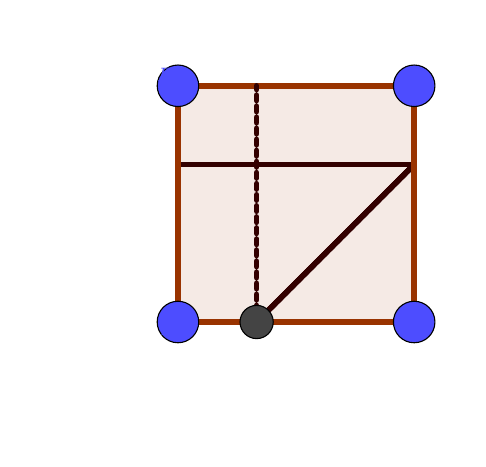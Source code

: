 \definecolor{uuuuuu}{rgb}{0.267,0.267,0.267}
\definecolor{zzttqq}{rgb}{0.6,0.2,0}
\definecolor{ttqqqq}{rgb}{0.2,0,0}
\definecolor{ududff}{rgb}{0.302,0.302,1}
\begin{tikzpicture}[scale=3, line cap=round,line join=round,>=triangle 45,x=1cm,y=1cm]
\clip(-0.48,-0.493) rectangle (1.185,1.246);
\fill[line width=2pt,color=zzttqq,fill=zzttqq,fill opacity=0.1] (0,0) -- (0,1) -- (1,1) -- (1,0) -- cycle;
\draw[line width=2pt,color=ttqqqq] (0.333,0) -- (0.333,0);
\draw[line width=2pt,color=ttqqqq] (0.333,0) -- (0.335,0.002);
\draw[line width=2pt,color=ttqqqq] (0.335,0.002) -- (0.337,0.003);
\draw[line width=2pt,color=ttqqqq] (0.337,0.003) -- (0.338,0.005);
\draw[line width=2pt,color=ttqqqq] (0.338,0.005) -- (0.34,0.007);
\draw[line width=2pt,color=ttqqqq] (0.34,0.007) -- (0.342,0.008);
\draw[line width=2pt,color=ttqqqq] (0.342,0.008) -- (0.343,0.01);
\draw[line width=2pt,color=ttqqqq] (0.343,0.01) -- (0.345,0.012);
\draw[line width=2pt,color=ttqqqq] (0.345,0.012) -- (0.347,0.013);
\draw[line width=2pt,color=ttqqqq] (0.347,0.013) -- (0.348,0.015);
\draw[line width=2pt,color=ttqqqq] (0.348,0.015) -- (0.35,0.017);
\draw[line width=2pt,color=ttqqqq] (0.35,0.017) -- (0.352,0.018);
\draw[line width=2pt,color=ttqqqq] (0.352,0.018) -- (0.353,0.02);
\draw[line width=2pt,color=ttqqqq] (0.353,0.02) -- (0.355,0.022);
\draw[line width=2pt,color=ttqqqq] (0.355,0.022) -- (0.357,0.023);
\draw[line width=2pt,color=ttqqqq] (0.357,0.023) -- (0.358,0.025);
\draw[line width=2pt,color=ttqqqq] (0.358,0.025) -- (0.36,0.027);
\draw[line width=2pt,color=ttqqqq] (0.36,0.027) -- (0.362,0.028);
\draw[line width=2pt,color=ttqqqq] (0.362,0.028) -- (0.363,0.03);
\draw[line width=2pt,color=ttqqqq] (0.363,0.03) -- (0.365,0.032);
\draw[line width=2pt,color=ttqqqq] (0.365,0.032) -- (0.367,0.033);
\draw[line width=2pt,color=ttqqqq] (0.367,0.033) -- (0.368,0.035);
\draw[line width=2pt,color=ttqqqq] (0.368,0.035) -- (0.37,0.037);
\draw[line width=2pt,color=ttqqqq] (0.37,0.037) -- (0.372,0.038);
\draw[line width=2pt,color=ttqqqq] (0.372,0.038) -- (0.373,0.04);
\draw[line width=2pt,color=ttqqqq] (0.373,0.04) -- (0.375,0.042);
\draw[line width=2pt,color=ttqqqq] (0.375,0.042) -- (0.377,0.043);
\draw[line width=2pt,color=ttqqqq] (0.377,0.043) -- (0.378,0.045);
\draw[line width=2pt,color=ttqqqq] (0.378,0.045) -- (0.38,0.047);
\draw[line width=2pt,color=ttqqqq] (0.38,0.047) -- (0.382,0.048);
\draw[line width=2pt,color=ttqqqq] (0.382,0.048) -- (0.383,0.05);
\draw[line width=2pt,color=ttqqqq] (0.383,0.05) -- (0.385,0.052);
\draw[line width=2pt,color=ttqqqq] (0.385,0.052) -- (0.387,0.053);
\draw[line width=2pt,color=ttqqqq] (0.387,0.053) -- (0.388,0.055);
\draw[line width=2pt,color=ttqqqq] (0.388,0.055) -- (0.39,0.057);
\draw[line width=2pt,color=ttqqqq] (0.39,0.057) -- (0.392,0.058);
\draw[line width=2pt,color=ttqqqq] (0.392,0.058) -- (0.393,0.06);
\draw[line width=2pt,color=ttqqqq] (0.393,0.06) -- (0.395,0.062);
\draw[line width=2pt,color=ttqqqq] (0.395,0.062) -- (0.397,0.063);
\draw[line width=2pt,color=ttqqqq] (0.397,0.063) -- (0.398,0.065);
\draw[line width=2pt,color=ttqqqq] (0.398,0.065) -- (0.4,0.067);
\draw[line width=2pt,color=ttqqqq] (0.4,0.067) -- (0.402,0.068);
\draw[line width=2pt,color=ttqqqq] (0.402,0.068) -- (0.403,0.07);
\draw[line width=2pt,color=ttqqqq] (0.403,0.07) -- (0.405,0.072);
\draw[line width=2pt,color=ttqqqq] (0.405,0.072) -- (0.407,0.073);
\draw[line width=2pt,color=ttqqqq] (0.407,0.073) -- (0.408,0.075);
\draw[line width=2pt,color=ttqqqq] (0.408,0.075) -- (0.41,0.077);
\draw[line width=2pt,color=ttqqqq] (0.41,0.077) -- (0.412,0.078);
\draw[line width=2pt,color=ttqqqq] (0.412,0.078) -- (0.413,0.08);
\draw[line width=2pt,color=ttqqqq] (0.413,0.08) -- (0.415,0.082);
\draw[line width=2pt,color=ttqqqq] (0.415,0.082) -- (0.417,0.083);
\draw[line width=2pt,color=ttqqqq] (0.417,0.083) -- (0.418,0.085);
\draw[line width=2pt,color=ttqqqq] (0.418,0.085) -- (0.42,0.087);
\draw[line width=2pt,color=ttqqqq] (0.42,0.087) -- (0.422,0.088);
\draw[line width=2pt,color=ttqqqq] (0.422,0.088) -- (0.423,0.09);
\draw[line width=2pt,color=ttqqqq] (0.423,0.09) -- (0.425,0.092);
\draw[line width=2pt,color=ttqqqq] (0.425,0.092) -- (0.427,0.093);
\draw[line width=2pt,color=ttqqqq] (0.427,0.093) -- (0.428,0.095);
\draw[line width=2pt,color=ttqqqq] (0.428,0.095) -- (0.43,0.097);
\draw[line width=2pt,color=ttqqqq] (0.43,0.097) -- (0.432,0.098);
\draw[line width=2pt,color=ttqqqq] (0.432,0.098) -- (0.433,0.1);
\draw[line width=2pt,color=ttqqqq] (0.433,0.1) -- (0.435,0.102);
\draw[line width=2pt,color=ttqqqq] (0.435,0.102) -- (0.437,0.103);
\draw[line width=2pt,color=ttqqqq] (0.437,0.103) -- (0.438,0.105);
\draw[line width=2pt,color=ttqqqq] (0.438,0.105) -- (0.44,0.107);
\draw[line width=2pt,color=ttqqqq] (0.44,0.107) -- (0.442,0.108);
\draw[line width=2pt,color=ttqqqq] (0.442,0.108) -- (0.443,0.11);
\draw[line width=2pt,color=ttqqqq] (0.443,0.11) -- (0.445,0.112);
\draw[line width=2pt,color=ttqqqq] (0.445,0.112) -- (0.447,0.113);
\draw[line width=2pt,color=ttqqqq] (0.447,0.113) -- (0.448,0.115);
\draw[line width=2pt,color=ttqqqq] (0.448,0.115) -- (0.45,0.117);
\draw[line width=2pt,color=ttqqqq] (0.45,0.117) -- (0.452,0.118);
\draw[line width=2pt,color=ttqqqq] (0.452,0.118) -- (0.453,0.12);
\draw[line width=2pt,color=ttqqqq] (0.453,0.12) -- (0.455,0.122);
\draw[line width=2pt,color=ttqqqq] (0.455,0.122) -- (0.457,0.123);
\draw[line width=2pt,color=ttqqqq] (0.457,0.123) -- (0.458,0.125);
\draw[line width=2pt,color=ttqqqq] (0.458,0.125) -- (0.46,0.127);
\draw[line width=2pt,color=ttqqqq] (0.46,0.127) -- (0.462,0.128);
\draw[line width=2pt,color=ttqqqq] (0.462,0.128) -- (0.463,0.13);
\draw[line width=2pt,color=ttqqqq] (0.463,0.13) -- (0.465,0.132);
\draw[line width=2pt,color=ttqqqq] (0.465,0.132) -- (0.467,0.133);
\draw[line width=2pt,color=ttqqqq] (0.467,0.133) -- (0.468,0.135);
\draw[line width=2pt,color=ttqqqq] (0.468,0.135) -- (0.47,0.137);
\draw[line width=2pt,color=ttqqqq] (0.47,0.137) -- (0.472,0.138);
\draw[line width=2pt,color=ttqqqq] (0.472,0.138) -- (0.473,0.14);
\draw[line width=2pt,color=ttqqqq] (0.473,0.14) -- (0.475,0.142);
\draw[line width=2pt,color=ttqqqq] (0.475,0.142) -- (0.477,0.143);
\draw[line width=2pt,color=ttqqqq] (0.477,0.143) -- (0.478,0.145);
\draw[line width=2pt,color=ttqqqq] (0.478,0.145) -- (0.48,0.147);
\draw[line width=2pt,color=ttqqqq] (0.48,0.147) -- (0.482,0.148);
\draw[line width=2pt,color=ttqqqq] (0.482,0.148) -- (0.483,0.15);
\draw[line width=2pt,color=ttqqqq] (0.483,0.15) -- (0.485,0.152);
\draw[line width=2pt,color=ttqqqq] (0.485,0.152) -- (0.487,0.153);
\draw[line width=2pt,color=ttqqqq] (0.487,0.153) -- (0.488,0.155);
\draw[line width=2pt,color=ttqqqq] (0.488,0.155) -- (0.49,0.157);
\draw[line width=2pt,color=ttqqqq] (0.49,0.157) -- (0.492,0.158);
\draw[line width=2pt,color=ttqqqq] (0.492,0.158) -- (0.493,0.16);
\draw[line width=2pt,color=ttqqqq] (0.493,0.16) -- (0.495,0.162);
\draw[line width=2pt,color=ttqqqq] (0.495,0.162) -- (0.497,0.163);
\draw[line width=2pt,color=ttqqqq] (0.497,0.163) -- (0.498,0.165);
\draw[line width=2pt,color=ttqqqq] (0.498,0.165) -- (0.5,0.167);
\draw[line width=2pt,color=ttqqqq] (0.5,0.167) -- (0.502,0.168);
\draw[line width=2pt,color=ttqqqq] (0.502,0.168) -- (0.503,0.17);
\draw[line width=2pt,color=ttqqqq] (0.503,0.17) -- (0.505,0.172);
\draw[line width=2pt,color=ttqqqq] (0.505,0.172) -- (0.507,0.173);
\draw[line width=2pt,color=ttqqqq] (0.507,0.173) -- (0.508,0.175);
\draw[line width=2pt,color=ttqqqq] (0.508,0.175) -- (0.51,0.177);
\draw[line width=2pt,color=ttqqqq] (0.51,0.177) -- (0.512,0.178);
\draw[line width=2pt,color=ttqqqq] (0.512,0.178) -- (0.513,0.18);
\draw[line width=2pt,color=ttqqqq] (0.513,0.18) -- (0.515,0.182);
\draw[line width=2pt,color=ttqqqq] (0.515,0.182) -- (0.517,0.183);
\draw[line width=2pt,color=ttqqqq] (0.517,0.183) -- (0.518,0.185);
\draw[line width=2pt,color=ttqqqq] (0.518,0.185) -- (0.52,0.187);
\draw[line width=2pt,color=ttqqqq] (0.52,0.187) -- (0.522,0.188);
\draw[line width=2pt,color=ttqqqq] (0.522,0.188) -- (0.523,0.19);
\draw[line width=2pt,color=ttqqqq] (0.523,0.19) -- (0.525,0.192);
\draw[line width=2pt,color=ttqqqq] (0.525,0.192) -- (0.527,0.193);
\draw[line width=2pt,color=ttqqqq] (0.527,0.193) -- (0.528,0.195);
\draw[line width=2pt,color=ttqqqq] (0.528,0.195) -- (0.53,0.197);
\draw[line width=2pt,color=ttqqqq] (0.53,0.197) -- (0.532,0.198);
\draw[line width=2pt,color=ttqqqq] (0.532,0.198) -- (0.533,0.2);
\draw[line width=2pt,color=ttqqqq] (0.533,0.2) -- (0.535,0.202);
\draw[line width=2pt,color=ttqqqq] (0.535,0.202) -- (0.537,0.203);
\draw[line width=2pt,color=ttqqqq] (0.537,0.203) -- (0.538,0.205);
\draw[line width=2pt,color=ttqqqq] (0.538,0.205) -- (0.54,0.207);
\draw[line width=2pt,color=ttqqqq] (0.54,0.207) -- (0.542,0.208);
\draw[line width=2pt,color=ttqqqq] (0.542,0.208) -- (0.543,0.21);
\draw[line width=2pt,color=ttqqqq] (0.543,0.21) -- (0.545,0.212);
\draw[line width=2pt,color=ttqqqq] (0.545,0.212) -- (0.547,0.213);
\draw[line width=2pt,color=ttqqqq] (0.547,0.213) -- (0.548,0.215);
\draw[line width=2pt,color=ttqqqq] (0.548,0.215) -- (0.55,0.217);
\draw[line width=2pt,color=ttqqqq] (0.55,0.217) -- (0.552,0.218);
\draw[line width=2pt,color=ttqqqq] (0.552,0.218) -- (0.553,0.22);
\draw[line width=2pt,color=ttqqqq] (0.553,0.22) -- (0.555,0.222);
\draw[line width=2pt,color=ttqqqq] (0.555,0.222) -- (0.557,0.223);
\draw[line width=2pt,color=ttqqqq] (0.557,0.223) -- (0.558,0.225);
\draw[line width=2pt,color=ttqqqq] (0.558,0.225) -- (0.56,0.227);
\draw[line width=2pt,color=ttqqqq] (0.56,0.227) -- (0.562,0.228);
\draw[line width=2pt,color=ttqqqq] (0.562,0.228) -- (0.563,0.23);
\draw[line width=2pt,color=ttqqqq] (0.563,0.23) -- (0.565,0.232);
\draw[line width=2pt,color=ttqqqq] (0.565,0.232) -- (0.567,0.233);
\draw[line width=2pt,color=ttqqqq] (0.567,0.233) -- (0.568,0.235);
\draw[line width=2pt,color=ttqqqq] (0.568,0.235) -- (0.57,0.237);
\draw[line width=2pt,color=ttqqqq] (0.57,0.237) -- (0.572,0.238);
\draw[line width=2pt,color=ttqqqq] (0.572,0.238) -- (0.573,0.24);
\draw[line width=2pt,color=ttqqqq] (0.573,0.24) -- (0.575,0.242);
\draw[line width=2pt,color=ttqqqq] (0.575,0.242) -- (0.577,0.243);
\draw[line width=2pt,color=ttqqqq] (0.577,0.243) -- (0.578,0.245);
\draw[line width=2pt,color=ttqqqq] (0.578,0.245) -- (0.58,0.247);
\draw[line width=2pt,color=ttqqqq] (0.58,0.247) -- (0.582,0.248);
\draw[line width=2pt,color=ttqqqq] (0.582,0.248) -- (0.583,0.25);
\draw[line width=2pt,color=ttqqqq] (0.583,0.25) -- (0.585,0.252);
\draw[line width=2pt,color=ttqqqq] (0.585,0.252) -- (0.587,0.253);
\draw[line width=2pt,color=ttqqqq] (0.587,0.253) -- (0.588,0.255);
\draw[line width=2pt,color=ttqqqq] (0.588,0.255) -- (0.59,0.257);
\draw[line width=2pt,color=ttqqqq] (0.59,0.257) -- (0.592,0.258);
\draw[line width=2pt,color=ttqqqq] (0.592,0.258) -- (0.593,0.26);
\draw[line width=2pt,color=ttqqqq] (0.593,0.26) -- (0.595,0.262);
\draw[line width=2pt,color=ttqqqq] (0.595,0.262) -- (0.597,0.263);
\draw[line width=2pt,color=ttqqqq] (0.597,0.263) -- (0.598,0.265);
\draw[line width=2pt,color=ttqqqq] (0.598,0.265) -- (0.6,0.267);
\draw[line width=2pt,color=ttqqqq] (0.6,0.267) -- (0.602,0.268);
\draw[line width=2pt,color=ttqqqq] (0.602,0.268) -- (0.603,0.27);
\draw[line width=2pt,color=ttqqqq] (0.603,0.27) -- (0.605,0.272);
\draw[line width=2pt,color=ttqqqq] (0.605,0.272) -- (0.607,0.273);
\draw[line width=2pt,color=ttqqqq] (0.607,0.273) -- (0.608,0.275);
\draw[line width=2pt,color=ttqqqq] (0.608,0.275) -- (0.61,0.277);
\draw[line width=2pt,color=ttqqqq] (0.61,0.277) -- (0.612,0.278);
\draw[line width=2pt,color=ttqqqq] (0.612,0.278) -- (0.613,0.28);
\draw[line width=2pt,color=ttqqqq] (0.613,0.28) -- (0.615,0.282);
\draw[line width=2pt,color=ttqqqq] (0.615,0.282) -- (0.617,0.283);
\draw[line width=2pt,color=ttqqqq] (0.617,0.283) -- (0.618,0.285);
\draw[line width=2pt,color=ttqqqq] (0.618,0.285) -- (0.62,0.287);
\draw[line width=2pt,color=ttqqqq] (0.62,0.287) -- (0.622,0.288);
\draw[line width=2pt,color=ttqqqq] (0.622,0.288) -- (0.623,0.29);
\draw[line width=2pt,color=ttqqqq] (0.623,0.29) -- (0.625,0.292);
\draw[line width=2pt,color=ttqqqq] (0.625,0.292) -- (0.627,0.293);
\draw[line width=2pt,color=ttqqqq] (0.627,0.293) -- (0.628,0.295);
\draw[line width=2pt,color=ttqqqq] (0.628,0.295) -- (0.63,0.297);
\draw[line width=2pt,color=ttqqqq] (0.63,0.297) -- (0.632,0.298);
\draw[line width=2pt,color=ttqqqq] (0.632,0.298) -- (0.633,0.3);
\draw[line width=2pt,color=ttqqqq] (0.633,0.3) -- (0.635,0.302);
\draw[line width=2pt,color=ttqqqq] (0.635,0.302) -- (0.637,0.303);
\draw[line width=2pt,color=ttqqqq] (0.637,0.303) -- (0.638,0.305);
\draw[line width=2pt,color=ttqqqq] (0.638,0.305) -- (0.64,0.307);
\draw[line width=2pt,color=ttqqqq] (0.64,0.307) -- (0.642,0.308);
\draw[line width=2pt,color=ttqqqq] (0.642,0.308) -- (0.643,0.31);
\draw[line width=2pt,color=ttqqqq] (0.643,0.31) -- (0.645,0.312);
\draw[line width=2pt,color=ttqqqq] (0.645,0.312) -- (0.647,0.313);
\draw[line width=2pt,color=ttqqqq] (0.647,0.313) -- (0.648,0.315);
\draw[line width=2pt,color=ttqqqq] (0.648,0.315) -- (0.65,0.317);
\draw[line width=2pt,color=ttqqqq] (0.65,0.317) -- (0.652,0.318);
\draw[line width=2pt,color=ttqqqq] (0.652,0.318) -- (0.653,0.32);
\draw[line width=2pt,color=ttqqqq] (0.653,0.32) -- (0.655,0.322);
\draw[line width=2pt,color=ttqqqq] (0.655,0.322) -- (0.657,0.323);
\draw[line width=2pt,color=ttqqqq] (0.657,0.323) -- (0.658,0.325);
\draw[line width=2pt,color=ttqqqq] (0.658,0.325) -- (0.66,0.327);
\draw[line width=2pt,color=ttqqqq] (0.66,0.327) -- (0.662,0.328);
\draw[line width=2pt,color=ttqqqq] (0.662,0.328) -- (0.663,0.33);
\draw[line width=2pt,color=ttqqqq] (0.663,0.33) -- (0.665,0.332);
\draw[line width=2pt,color=ttqqqq] (0.665,0.332) -- (0.667,0.333);
\draw[line width=2pt,color=ttqqqq] (0.667,0.333) -- (0.668,0.335);
\draw[line width=2pt,color=ttqqqq] (0.668,0.335) -- (0.67,0.337);
\draw[line width=2pt,color=ttqqqq] (0.67,0.337) -- (0.672,0.338);
\draw[line width=2pt,color=ttqqqq] (0.672,0.338) -- (0.673,0.34);
\draw[line width=2pt,color=ttqqqq] (0.673,0.34) -- (0.675,0.342);
\draw[line width=2pt,color=ttqqqq] (0.675,0.342) -- (0.677,0.343);
\draw[line width=2pt,color=ttqqqq] (0.677,0.343) -- (0.678,0.345);
\draw[line width=2pt,color=ttqqqq] (0.678,0.345) -- (0.68,0.347);
\draw[line width=2pt,color=ttqqqq] (0.68,0.347) -- (0.682,0.348);
\draw[line width=2pt,color=ttqqqq] (0.682,0.348) -- (0.683,0.35);
\draw[line width=2pt,color=ttqqqq] (0.683,0.35) -- (0.685,0.352);
\draw[line width=2pt,color=ttqqqq] (0.685,0.352) -- (0.687,0.353);
\draw[line width=2pt,color=ttqqqq] (0.687,0.353) -- (0.688,0.355);
\draw[line width=2pt,color=ttqqqq] (0.688,0.355) -- (0.69,0.357);
\draw[line width=2pt,color=ttqqqq] (0.69,0.357) -- (0.692,0.358);
\draw[line width=2pt,color=ttqqqq] (0.692,0.358) -- (0.693,0.36);
\draw[line width=2pt,color=ttqqqq] (0.693,0.36) -- (0.695,0.362);
\draw[line width=2pt,color=ttqqqq] (0.695,0.362) -- (0.697,0.363);
\draw[line width=2pt,color=ttqqqq] (0.697,0.363) -- (0.698,0.365);
\draw[line width=2pt,color=ttqqqq] (0.698,0.365) -- (0.7,0.367);
\draw[line width=2pt,color=ttqqqq] (0.7,0.367) -- (0.702,0.368);
\draw[line width=2pt,color=ttqqqq] (0.702,0.368) -- (0.703,0.37);
\draw[line width=2pt,color=ttqqqq] (0.703,0.37) -- (0.705,0.372);
\draw[line width=2pt,color=ttqqqq] (0.705,0.372) -- (0.707,0.373);
\draw[line width=2pt,color=ttqqqq] (0.707,0.373) -- (0.708,0.375);
\draw[line width=2pt,color=ttqqqq] (0.708,0.375) -- (0.71,0.377);
\draw[line width=2pt,color=ttqqqq] (0.71,0.377) -- (0.712,0.378);
\draw[line width=2pt,color=ttqqqq] (0.712,0.378) -- (0.713,0.38);
\draw[line width=2pt,color=ttqqqq] (0.713,0.38) -- (0.715,0.382);
\draw[line width=2pt,color=ttqqqq] (0.715,0.382) -- (0.717,0.383);
\draw[line width=2pt,color=ttqqqq] (0.717,0.383) -- (0.718,0.385);
\draw[line width=2pt,color=ttqqqq] (0.718,0.385) -- (0.72,0.387);
\draw[line width=2pt,color=ttqqqq] (0.72,0.387) -- (0.722,0.388);
\draw[line width=2pt,color=ttqqqq] (0.722,0.388) -- (0.723,0.39);
\draw[line width=2pt,color=ttqqqq] (0.723,0.39) -- (0.725,0.392);
\draw[line width=2pt,color=ttqqqq] (0.725,0.392) -- (0.727,0.393);
\draw[line width=2pt,color=ttqqqq] (0.727,0.393) -- (0.728,0.395);
\draw[line width=2pt,color=ttqqqq] (0.728,0.395) -- (0.73,0.397);
\draw[line width=2pt,color=ttqqqq] (0.73,0.397) -- (0.732,0.398);
\draw[line width=2pt,color=ttqqqq] (0.732,0.398) -- (0.733,0.4);
\draw[line width=2pt,color=ttqqqq] (0.733,0.4) -- (0.735,0.402);
\draw[line width=2pt,color=ttqqqq] (0.735,0.402) -- (0.737,0.403);
\draw[line width=2pt,color=ttqqqq] (0.737,0.403) -- (0.738,0.405);
\draw[line width=2pt,color=ttqqqq] (0.738,0.405) -- (0.74,0.407);
\draw[line width=2pt,color=ttqqqq] (0.74,0.407) -- (0.742,0.408);
\draw[line width=2pt,color=ttqqqq] (0.742,0.408) -- (0.743,0.41);
\draw[line width=2pt,color=ttqqqq] (0.743,0.41) -- (0.745,0.412);
\draw[line width=2pt,color=ttqqqq] (0.745,0.412) -- (0.747,0.413);
\draw[line width=2pt,color=ttqqqq] (0.747,0.413) -- (0.748,0.415);
\draw[line width=2pt,color=ttqqqq] (0.748,0.415) -- (0.75,0.417);
\draw[line width=2pt,color=ttqqqq] (0.75,0.417) -- (0.752,0.418);
\draw[line width=2pt,color=ttqqqq] (0.752,0.418) -- (0.753,0.42);
\draw[line width=2pt,color=ttqqqq] (0.753,0.42) -- (0.755,0.422);
\draw[line width=2pt,color=ttqqqq] (0.755,0.422) -- (0.757,0.423);
\draw[line width=2pt,color=ttqqqq] (0.757,0.423) -- (0.758,0.425);
\draw[line width=2pt,color=ttqqqq] (0.758,0.425) -- (0.76,0.427);
\draw[line width=2pt,color=ttqqqq] (0.76,0.427) -- (0.762,0.428);
\draw[line width=2pt,color=ttqqqq] (0.762,0.428) -- (0.763,0.43);
\draw[line width=2pt,color=ttqqqq] (0.763,0.43) -- (0.765,0.432);
\draw[line width=2pt,color=ttqqqq] (0.765,0.432) -- (0.767,0.433);
\draw[line width=2pt,color=ttqqqq] (0.767,0.433) -- (0.768,0.435);
\draw[line width=2pt,color=ttqqqq] (0.768,0.435) -- (0.77,0.437);
\draw[line width=2pt,color=ttqqqq] (0.77,0.437) -- (0.772,0.438);
\draw[line width=2pt,color=ttqqqq] (0.772,0.438) -- (0.773,0.44);
\draw[line width=2pt,color=ttqqqq] (0.773,0.44) -- (0.775,0.442);
\draw[line width=2pt,color=ttqqqq] (0.775,0.442) -- (0.777,0.443);
\draw[line width=2pt,color=ttqqqq] (0.777,0.443) -- (0.778,0.445);
\draw[line width=2pt,color=ttqqqq] (0.778,0.445) -- (0.78,0.447);
\draw[line width=2pt,color=ttqqqq] (0.78,0.447) -- (0.782,0.448);
\draw[line width=2pt,color=ttqqqq] (0.782,0.448) -- (0.783,0.45);
\draw[line width=2pt,color=ttqqqq] (0.783,0.45) -- (0.785,0.452);
\draw[line width=2pt,color=ttqqqq] (0.785,0.452) -- (0.787,0.453);
\draw[line width=2pt,color=ttqqqq] (0.787,0.453) -- (0.788,0.455);
\draw[line width=2pt,color=ttqqqq] (0.788,0.455) -- (0.79,0.457);
\draw[line width=2pt,color=ttqqqq] (0.79,0.457) -- (0.792,0.458);
\draw[line width=2pt,color=ttqqqq] (0.792,0.458) -- (0.793,0.46);
\draw[line width=2pt,color=ttqqqq] (0.793,0.46) -- (0.795,0.462);
\draw[line width=2pt,color=ttqqqq] (0.795,0.462) -- (0.797,0.463);
\draw[line width=2pt,color=ttqqqq] (0.797,0.463) -- (0.798,0.465);
\draw[line width=2pt,color=ttqqqq] (0.798,0.465) -- (0.8,0.467);
\draw[line width=2pt,color=ttqqqq] (0.8,0.467) -- (0.802,0.468);
\draw[line width=2pt,color=ttqqqq] (0.802,0.468) -- (0.803,0.47);
\draw[line width=2pt,color=ttqqqq] (0.803,0.47) -- (0.805,0.472);
\draw[line width=2pt,color=ttqqqq] (0.805,0.472) -- (0.807,0.473);
\draw[line width=2pt,color=ttqqqq] (0.807,0.473) -- (0.808,0.475);
\draw[line width=2pt,color=ttqqqq] (0.808,0.475) -- (0.81,0.477);
\draw[line width=2pt,color=ttqqqq] (0.81,0.477) -- (0.812,0.478);
\draw[line width=2pt,color=ttqqqq] (0.812,0.478) -- (0.813,0.48);
\draw[line width=2pt,color=ttqqqq] (0.813,0.48) -- (0.815,0.482);
\draw[line width=2pt,color=ttqqqq] (0.815,0.482) -- (0.817,0.483);
\draw[line width=2pt,color=ttqqqq] (0.817,0.483) -- (0.818,0.485);
\draw[line width=2pt,color=ttqqqq] (0.818,0.485) -- (0.82,0.487);
\draw[line width=2pt,color=ttqqqq] (0.82,0.487) -- (0.822,0.488);
\draw[line width=2pt,color=ttqqqq] (0.822,0.488) -- (0.823,0.49);
\draw[line width=2pt,color=ttqqqq] (0.823,0.49) -- (0.825,0.492);
\draw[line width=2pt,color=ttqqqq] (0.825,0.492) -- (0.827,0.493);
\draw[line width=2pt,color=ttqqqq] (0.827,0.493) -- (0.828,0.495);
\draw[line width=2pt,color=ttqqqq] (0.828,0.495) -- (0.83,0.497);
\draw[line width=2pt,color=ttqqqq] (0.83,0.497) -- (0.832,0.498);
\draw[line width=2pt,color=ttqqqq] (0.832,0.498) -- (0.833,0.5);
\draw[line width=2pt,color=ttqqqq] (0.833,0.5) -- (0.835,0.502);
\draw[line width=2pt,color=ttqqqq] (0.835,0.502) -- (0.837,0.503);
\draw[line width=2pt,color=ttqqqq] (0.837,0.503) -- (0.838,0.505);
\draw[line width=2pt,color=ttqqqq] (0.838,0.505) -- (0.84,0.507);
\draw[line width=2pt,color=ttqqqq] (0.84,0.507) -- (0.842,0.508);
\draw[line width=2pt,color=ttqqqq] (0.842,0.508) -- (0.843,0.51);
\draw[line width=2pt,color=ttqqqq] (0.843,0.51) -- (0.845,0.512);
\draw[line width=2pt,color=ttqqqq] (0.845,0.512) -- (0.847,0.513);
\draw[line width=2pt,color=ttqqqq] (0.847,0.513) -- (0.848,0.515);
\draw[line width=2pt,color=ttqqqq] (0.848,0.515) -- (0.85,0.517);
\draw[line width=2pt,color=ttqqqq] (0.85,0.517) -- (0.852,0.518);
\draw[line width=2pt,color=ttqqqq] (0.852,0.518) -- (0.853,0.52);
\draw[line width=2pt,color=ttqqqq] (0.853,0.52) -- (0.855,0.522);
\draw[line width=2pt,color=ttqqqq] (0.855,0.522) -- (0.857,0.523);
\draw[line width=2pt,color=ttqqqq] (0.857,0.523) -- (0.858,0.525);
\draw[line width=2pt,color=ttqqqq] (0.858,0.525) -- (0.86,0.527);
\draw[line width=2pt,color=ttqqqq] (0.86,0.527) -- (0.862,0.528);
\draw[line width=2pt,color=ttqqqq] (0.862,0.528) -- (0.863,0.53);
\draw[line width=2pt,color=ttqqqq] (0.863,0.53) -- (0.865,0.532);
\draw[line width=2pt,color=ttqqqq] (0.865,0.532) -- (0.867,0.533);
\draw[line width=2pt,color=ttqqqq] (0.867,0.533) -- (0.868,0.535);
\draw[line width=2pt,color=ttqqqq] (0.868,0.535) -- (0.87,0.537);
\draw[line width=2pt,color=ttqqqq] (0.87,0.537) -- (0.872,0.538);
\draw[line width=2pt,color=ttqqqq] (0.872,0.538) -- (0.873,0.54);
\draw[line width=2pt,color=ttqqqq] (0.873,0.54) -- (0.875,0.542);
\draw[line width=2pt,color=ttqqqq] (0.875,0.542) -- (0.877,0.543);
\draw[line width=2pt,color=ttqqqq] (0.877,0.543) -- (0.878,0.545);
\draw[line width=2pt,color=ttqqqq] (0.878,0.545) -- (0.88,0.547);
\draw[line width=2pt,color=ttqqqq] (0.88,0.547) -- (0.882,0.548);
\draw[line width=2pt,color=ttqqqq] (0.882,0.548) -- (0.883,0.55);
\draw[line width=2pt,color=ttqqqq] (0.883,0.55) -- (0.885,0.552);
\draw[line width=2pt,color=ttqqqq] (0.885,0.552) -- (0.887,0.553);
\draw[line width=2pt,color=ttqqqq] (0.887,0.553) -- (0.888,0.555);
\draw[line width=2pt,color=ttqqqq] (0.888,0.555) -- (0.89,0.557);
\draw[line width=2pt,color=ttqqqq] (0.89,0.557) -- (0.892,0.558);
\draw[line width=2pt,color=ttqqqq] (0.892,0.558) -- (0.893,0.56);
\draw[line width=2pt,color=ttqqqq] (0.893,0.56) -- (0.895,0.562);
\draw[line width=2pt,color=ttqqqq] (0.895,0.562) -- (0.897,0.563);
\draw[line width=2pt,color=ttqqqq] (0.897,0.563) -- (0.898,0.565);
\draw[line width=2pt,color=ttqqqq] (0.898,0.565) -- (0.9,0.567);
\draw[line width=2pt,color=ttqqqq] (0.9,0.567) -- (0.902,0.568);
\draw[line width=2pt,color=ttqqqq] (0.902,0.568) -- (0.903,0.57);
\draw[line width=2pt,color=ttqqqq] (0.903,0.57) -- (0.905,0.572);
\draw[line width=2pt,color=ttqqqq] (0.905,0.572) -- (0.907,0.573);
\draw[line width=2pt,color=ttqqqq] (0.907,0.573) -- (0.908,0.575);
\draw[line width=2pt,color=ttqqqq] (0.908,0.575) -- (0.91,0.577);
\draw[line width=2pt,color=ttqqqq] (0.91,0.577) -- (0.912,0.578);
\draw[line width=2pt,color=ttqqqq] (0.912,0.578) -- (0.913,0.58);
\draw[line width=2pt,color=ttqqqq] (0.913,0.58) -- (0.915,0.582);
\draw[line width=2pt,color=ttqqqq] (0.915,0.582) -- (0.917,0.583);
\draw[line width=2pt,color=ttqqqq] (0.917,0.583) -- (0.918,0.585);
\draw[line width=2pt,color=ttqqqq] (0.918,0.585) -- (0.92,0.587);
\draw[line width=2pt,color=ttqqqq] (0.92,0.587) -- (0.922,0.588);
\draw[line width=2pt,color=ttqqqq] (0.922,0.588) -- (0.923,0.59);
\draw[line width=2pt,color=ttqqqq] (0.923,0.59) -- (0.925,0.592);
\draw[line width=2pt,color=ttqqqq] (0.925,0.592) -- (0.927,0.593);
\draw[line width=2pt,color=ttqqqq] (0.927,0.593) -- (0.928,0.595);
\draw[line width=2pt,color=ttqqqq] (0.928,0.595) -- (0.93,0.597);
\draw[line width=2pt,color=ttqqqq] (0.93,0.597) -- (0.932,0.598);
\draw[line width=2pt,color=ttqqqq] (0.932,0.598) -- (0.933,0.6);
\draw[line width=2pt,color=ttqqqq] (0.933,0.6) -- (0.935,0.602);
\draw[line width=2pt,color=ttqqqq] (0.935,0.602) -- (0.937,0.603);
\draw[line width=2pt,color=ttqqqq] (0.937,0.603) -- (0.938,0.605);
\draw[line width=2pt,color=ttqqqq] (0.938,0.605) -- (0.94,0.607);
\draw[line width=2pt,color=ttqqqq] (0.94,0.607) -- (0.942,0.608);
\draw[line width=2pt,color=ttqqqq] (0.942,0.608) -- (0.943,0.61);
\draw[line width=2pt,color=ttqqqq] (0.943,0.61) -- (0.945,0.612);
\draw[line width=2pt,color=ttqqqq] (0.945,0.612) -- (0.947,0.613);
\draw[line width=2pt,color=ttqqqq] (0.947,0.613) -- (0.948,0.615);
\draw[line width=2pt,color=ttqqqq] (0.948,0.615) -- (0.95,0.617);
\draw[line width=2pt,color=ttqqqq] (0.95,0.617) -- (0.952,0.618);
\draw[line width=2pt,color=ttqqqq] (0.952,0.618) -- (0.953,0.62);
\draw[line width=2pt,color=ttqqqq] (0.953,0.62) -- (0.955,0.622);
\draw[line width=2pt,color=ttqqqq] (0.955,0.622) -- (0.957,0.623);
\draw[line width=2pt,color=ttqqqq] (0.957,0.623) -- (0.958,0.625);
\draw[line width=2pt,color=ttqqqq] (0.958,0.625) -- (0.96,0.627);
\draw[line width=2pt,color=ttqqqq] (0.96,0.627) -- (0.962,0.628);
\draw[line width=2pt,color=ttqqqq] (0.962,0.628) -- (0.963,0.63);
\draw[line width=2pt,color=ttqqqq] (0.963,0.63) -- (0.965,0.632);
\draw[line width=2pt,color=ttqqqq] (0.965,0.632) -- (0.967,0.633);
\draw[line width=2pt,color=ttqqqq] (0.967,0.633) -- (0.968,0.635);
\draw[line width=2pt,color=ttqqqq] (0.968,0.635) -- (0.97,0.637);
\draw[line width=2pt,color=ttqqqq] (0.97,0.637) -- (0.972,0.638);
\draw[line width=2pt,color=ttqqqq] (0.972,0.638) -- (0.973,0.64);
\draw[line width=2pt,color=ttqqqq] (0.973,0.64) -- (0.975,0.642);
\draw[line width=2pt,color=ttqqqq] (0.975,0.642) -- (0.977,0.643);
\draw[line width=2pt,color=ttqqqq] (0.977,0.643) -- (0.978,0.645);
\draw[line width=2pt,color=ttqqqq] (0.978,0.645) -- (0.98,0.647);
\draw[line width=2pt,color=ttqqqq] (0.98,0.647) -- (0.982,0.648);
\draw[line width=2pt,color=ttqqqq] (0.982,0.648) -- (0.983,0.65);
\draw[line width=2pt,color=ttqqqq] (0.983,0.65) -- (0.985,0.652);
\draw[line width=2pt,color=ttqqqq] (0.985,0.652) -- (0.987,0.653);
\draw[line width=2pt,color=ttqqqq] (0.987,0.653) -- (0.988,0.655);
\draw[line width=2pt,color=ttqqqq] (0.988,0.655) -- (0.99,0.657);
\draw[line width=2pt,color=ttqqqq] (0.99,0.657) -- (0.992,0.658);
\draw[line width=2pt,color=ttqqqq] (0.992,0.658) -- (0.993,0.66);
\draw[line width=2pt,color=ttqqqq] (0.993,0.66) -- (0.995,0.662);
\draw[line width=2pt,color=ttqqqq] (0.995,0.662) -- (0.997,0.663);
\draw[line width=2pt,color=ttqqqq] (0.997,0.663) -- (0.998,0.665);
\draw[line width=2pt,dotted,color=ttqqqq] (8.437e-7,0.667) -- (0,0.667);
\draw[line width=2pt,dotted,color=ttqqqq] (0,0.667) -- (0.002,0.667);
\draw[line width=2pt,dotted,color=ttqqqq] (0.002,0.667) -- (0.005,0.667);
\draw[line width=2pt,dotted,color=ttqqqq] (0.005,0.667) -- (0.007,0.667);
\draw[line width=2pt,dotted,color=ttqqqq] (0.007,0.667) -- (0.01,0.667);
\draw[line width=2pt,dotted,color=ttqqqq] (0.01,0.667) -- (0.012,0.667);
\draw[line width=2pt,dotted,color=ttqqqq] (0.012,0.667) -- (0.015,0.667);
\draw[line width=2pt,dotted,color=ttqqqq] (0.015,0.667) -- (0.017,0.667);
\draw[line width=2pt,dotted,color=ttqqqq] (0.017,0.667) -- (0.02,0.667);
\draw[line width=2pt,dotted,color=ttqqqq] (0.02,0.667) -- (0.022,0.667);
\draw[line width=2pt,dotted,color=ttqqqq] (0.022,0.667) -- (0.025,0.667);
\draw[line width=2pt,dotted,color=ttqqqq] (0.025,0.667) -- (0.027,0.667);
\draw[line width=2pt,dotted,color=ttqqqq] (0.027,0.667) -- (0.03,0.667);
\draw[line width=2pt,dotted,color=ttqqqq] (0.03,0.667) -- (0.032,0.667);
\draw[line width=2pt,dotted,color=ttqqqq] (0.032,0.667) -- (0.035,0.667);
\draw[line width=2pt,dotted,color=ttqqqq] (0.035,0.667) -- (0.037,0.667);
\draw[line width=2pt,dotted,color=ttqqqq] (0.037,0.667) -- (0.04,0.667);
\draw[line width=2pt,dotted,color=ttqqqq] (0.04,0.667) -- (0.042,0.667);
\draw[line width=2pt,dotted,color=ttqqqq] (0.042,0.667) -- (0.045,0.667);
\draw[line width=2pt,dotted,color=ttqqqq] (0.045,0.667) -- (0.047,0.667);
\draw[line width=2pt,dotted,color=ttqqqq] (0.047,0.667) -- (0.05,0.667);
\draw[line width=2pt,dotted,color=ttqqqq] (0.05,0.667) -- (0.052,0.667);
\draw[line width=2pt,dotted,color=ttqqqq] (0.052,0.667) -- (0.055,0.667);
\draw[line width=2pt,dotted,color=ttqqqq] (0.055,0.667) -- (0.057,0.667);
\draw[line width=2pt,dotted,color=ttqqqq] (0.057,0.667) -- (0.06,0.667);
\draw[line width=2pt,dotted,color=ttqqqq] (0.06,0.667) -- (0.062,0.667);
\draw[line width=2pt,dotted,color=ttqqqq] (0.062,0.667) -- (0.065,0.667);
\draw[line width=2pt,dotted,color=ttqqqq] (0.065,0.667) -- (0.067,0.667);
\draw[line width=2pt,dotted,color=ttqqqq] (0.067,0.667) -- (0.07,0.667);
\draw[line width=2pt,dotted,color=ttqqqq] (0.07,0.667) -- (0.072,0.667);
\draw[line width=2pt,dotted,color=ttqqqq] (0.072,0.667) -- (0.075,0.667);
\draw[line width=2pt,dotted,color=ttqqqq] (0.075,0.667) -- (0.077,0.667);
\draw[line width=2pt,dotted,color=ttqqqq] (0.077,0.667) -- (0.08,0.667);
\draw[line width=2pt,dotted,color=ttqqqq] (0.08,0.667) -- (0.082,0.667);
\draw[line width=2pt,dotted,color=ttqqqq] (0.082,0.667) -- (0.085,0.667);
\draw[line width=2pt,dotted,color=ttqqqq] (0.085,0.667) -- (0.087,0.667);
\draw[line width=2pt,dotted,color=ttqqqq] (0.087,0.667) -- (0.09,0.667);
\draw[line width=2pt,dotted,color=ttqqqq] (0.09,0.667) -- (0.092,0.667);
\draw[line width=2pt,dotted,color=ttqqqq] (0.092,0.667) -- (0.095,0.667);
\draw[line width=2pt,dotted,color=ttqqqq] (0.095,0.667) -- (0.097,0.667);
\draw[line width=2pt,dotted,color=ttqqqq] (0.097,0.667) -- (0.1,0.667);
\draw[line width=2pt,dotted,color=ttqqqq] (0.1,0.667) -- (0.102,0.667);
\draw[line width=2pt,dotted,color=ttqqqq] (0.102,0.667) -- (0.105,0.667);
\draw[line width=2pt,dotted,color=ttqqqq] (0.105,0.667) -- (0.107,0.667);
\draw[line width=2pt,dotted,color=ttqqqq] (0.107,0.667) -- (0.11,0.667);
\draw[line width=2pt,dotted,color=ttqqqq] (0.11,0.667) -- (0.112,0.667);
\draw[line width=2pt,dotted,color=ttqqqq] (0.112,0.667) -- (0.115,0.667);
\draw[line width=2pt,dotted,color=ttqqqq] (0.115,0.667) -- (0.117,0.667);
\draw[line width=2pt,dotted,color=ttqqqq] (0.117,0.667) -- (0.12,0.667);
\draw[line width=2pt,dotted,color=ttqqqq] (0.12,0.667) -- (0.122,0.667);
\draw[line width=2pt,dotted,color=ttqqqq] (0.122,0.667) -- (0.125,0.667);
\draw[line width=2pt,dotted,color=ttqqqq] (0.125,0.667) -- (0.127,0.667);
\draw[line width=2pt,dotted,color=ttqqqq] (0.127,0.667) -- (0.13,0.667);
\draw[line width=2pt,dotted,color=ttqqqq] (0.13,0.667) -- (0.132,0.667);
\draw[line width=2pt,dotted,color=ttqqqq] (0.132,0.667) -- (0.135,0.667);
\draw[line width=2pt,dotted,color=ttqqqq] (0.135,0.667) -- (0.137,0.667);
\draw[line width=2pt,dotted,color=ttqqqq] (0.137,0.667) -- (0.14,0.667);
\draw[line width=2pt,dotted,color=ttqqqq] (0.14,0.667) -- (0.142,0.667);
\draw[line width=2pt,dotted,color=ttqqqq] (0.142,0.667) -- (0.145,0.667);
\draw[line width=2pt,dotted,color=ttqqqq] (0.145,0.667) -- (0.147,0.667);
\draw[line width=2pt,dotted,color=ttqqqq] (0.147,0.667) -- (0.15,0.667);
\draw[line width=2pt,dotted,color=ttqqqq] (0.15,0.667) -- (0.152,0.667);
\draw[line width=2pt,dotted,color=ttqqqq] (0.152,0.667) -- (0.155,0.667);
\draw[line width=2pt,dotted,color=ttqqqq] (0.155,0.667) -- (0.157,0.667);
\draw[line width=2pt,dotted,color=ttqqqq] (0.157,0.667) -- (0.16,0.667);
\draw[line width=2pt,dotted,color=ttqqqq] (0.16,0.667) -- (0.162,0.667);
\draw[line width=2pt,dotted,color=ttqqqq] (0.162,0.667) -- (0.165,0.667);
\draw[line width=2pt,dotted,color=ttqqqq] (0.165,0.667) -- (0.167,0.667);
\draw[line width=2pt,dotted,color=ttqqqq] (0.167,0.667) -- (0.17,0.667);
\draw[line width=2pt,dotted,color=ttqqqq] (0.17,0.667) -- (0.172,0.667);
\draw[line width=2pt,dotted,color=ttqqqq] (0.172,0.667) -- (0.175,0.667);
\draw[line width=2pt,dotted,color=ttqqqq] (0.175,0.667) -- (0.177,0.667);
\draw[line width=2pt,dotted,color=ttqqqq] (0.177,0.667) -- (0.18,0.667);
\draw[line width=2pt,dotted,color=ttqqqq] (0.18,0.667) -- (0.182,0.667);
\draw[line width=2pt,dotted,color=ttqqqq] (0.182,0.667) -- (0.185,0.667);
\draw[line width=2pt,dotted,color=ttqqqq] (0.185,0.667) -- (0.187,0.667);
\draw[line width=2pt,dotted,color=ttqqqq] (0.187,0.667) -- (0.19,0.667);
\draw[line width=2pt,dotted,color=ttqqqq] (0.19,0.667) -- (0.192,0.667);
\draw[line width=2pt,dotted,color=ttqqqq] (0.192,0.667) -- (0.195,0.667);
\draw[line width=2pt,dotted,color=ttqqqq] (0.195,0.667) -- (0.197,0.667);
\draw[line width=2pt,dotted,color=ttqqqq] (0.197,0.667) -- (0.2,0.667);
\draw[line width=2pt,dotted,color=ttqqqq] (0.2,0.667) -- (0.202,0.667);
\draw[line width=2pt,dotted,color=ttqqqq] (0.202,0.667) -- (0.205,0.667);
\draw[line width=2pt,dotted,color=ttqqqq] (0.205,0.667) -- (0.207,0.667);
\draw[line width=2pt,dotted,color=ttqqqq] (0.207,0.667) -- (0.21,0.667);
\draw[line width=2pt,dotted,color=ttqqqq] (0.21,0.667) -- (0.212,0.667);
\draw[line width=2pt,dotted,color=ttqqqq] (0.212,0.667) -- (0.215,0.667);
\draw[line width=2pt,dotted,color=ttqqqq] (0.215,0.667) -- (0.217,0.667);
\draw[line width=2pt,dotted,color=ttqqqq] (0.217,0.667) -- (0.22,0.667);
\draw[line width=2pt,dotted,color=ttqqqq] (0.22,0.667) -- (0.222,0.667);
\draw[line width=2pt,dotted,color=ttqqqq] (0.222,0.667) -- (0.225,0.667);
\draw[line width=2pt,dotted,color=ttqqqq] (0.225,0.667) -- (0.227,0.667);
\draw[line width=2pt,dotted,color=ttqqqq] (0.227,0.667) -- (0.23,0.667);
\draw[line width=2pt,dotted,color=ttqqqq] (0.23,0.667) -- (0.232,0.667);
\draw[line width=2pt,dotted,color=ttqqqq] (0.232,0.667) -- (0.235,0.667);
\draw[line width=2pt,dotted,color=ttqqqq] (0.235,0.667) -- (0.237,0.667);
\draw[line width=2pt,dotted,color=ttqqqq] (0.237,0.667) -- (0.24,0.667);
\draw[line width=2pt,dotted,color=ttqqqq] (0.24,0.667) -- (0.242,0.667);
\draw[line width=2pt,dotted,color=ttqqqq] (0.242,0.667) -- (0.245,0.667);
\draw[line width=2pt,dotted,color=ttqqqq] (0.245,0.667) -- (0.247,0.667);
\draw[line width=2pt,dotted,color=ttqqqq] (0.247,0.667) -- (0.25,0.667);
\draw[line width=2pt,dotted,color=ttqqqq] (0.25,0.667) -- (0.252,0.667);
\draw[line width=2pt,dotted,color=ttqqqq] (0.252,0.667) -- (0.255,0.667);
\draw[line width=2pt,dotted,color=ttqqqq] (0.255,0.667) -- (0.257,0.667);
\draw[line width=2pt,dotted,color=ttqqqq] (0.257,0.667) -- (0.26,0.667);
\draw[line width=2pt,dotted,color=ttqqqq] (0.26,0.667) -- (0.262,0.667);
\draw[line width=2pt,dotted,color=ttqqqq] (0.262,0.667) -- (0.265,0.667);
\draw[line width=2pt,dotted,color=ttqqqq] (0.265,0.667) -- (0.267,0.667);
\draw[line width=2pt,dotted,color=ttqqqq] (0.267,0.667) -- (0.27,0.667);
\draw[line width=2pt,dotted,color=ttqqqq] (0.27,0.667) -- (0.272,0.667);
\draw[line width=2pt,dotted,color=ttqqqq] (0.272,0.667) -- (0.275,0.667);
\draw[line width=2pt,dotted,color=ttqqqq] (0.275,0.667) -- (0.277,0.667);
\draw[line width=2pt,dotted,color=ttqqqq] (0.277,0.667) -- (0.28,0.667);
\draw[line width=2pt,dotted,color=ttqqqq] (0.28,0.667) -- (0.282,0.667);
\draw[line width=2pt,dotted,color=ttqqqq] (0.282,0.667) -- (0.285,0.667);
\draw[line width=2pt,dotted,color=ttqqqq] (0.285,0.667) -- (0.287,0.667);
\draw[line width=2pt,dotted,color=ttqqqq] (0.287,0.667) -- (0.29,0.667);
\draw[line width=2pt,dotted,color=ttqqqq] (0.29,0.667) -- (0.292,0.667);
\draw[line width=2pt,dotted,color=ttqqqq] (0.292,0.667) -- (0.295,0.667);
\draw[line width=2pt,dotted,color=ttqqqq] (0.295,0.667) -- (0.297,0.667);
\draw[line width=2pt,dotted,color=ttqqqq] (0.297,0.667) -- (0.3,0.667);
\draw[line width=2pt,dotted,color=ttqqqq] (0.3,0.667) -- (0.302,0.667);
\draw[line width=2pt,dotted,color=ttqqqq] (0.302,0.667) -- (0.305,0.667);
\draw[line width=2pt,dotted,color=ttqqqq] (0.305,0.667) -- (0.307,0.667);
\draw[line width=2pt,dotted,color=ttqqqq] (0.307,0.667) -- (0.31,0.667);
\draw[line width=2pt,dotted,color=ttqqqq] (0.31,0.667) -- (0.312,0.667);
\draw[line width=2pt,dotted,color=ttqqqq] (0.312,0.667) -- (0.315,0.667);
\draw[line width=2pt,dotted,color=ttqqqq] (0.315,0.667) -- (0.317,0.667);
\draw[line width=2pt,dotted,color=ttqqqq] (0.317,0.667) -- (0.32,0.667);
\draw[line width=2pt,dotted,color=ttqqqq] (0.32,0.667) -- (0.322,0.667);
\draw[line width=2pt,dotted,color=ttqqqq] (0.322,0.667) -- (0.325,0.667);
\draw[line width=2pt,dotted,color=ttqqqq] (0.325,0.667) -- (0.327,0.667);
\draw[line width=2pt,dotted,color=ttqqqq] (0.327,0.667) -- (0.33,0.667);
\draw[line width=2pt,dotted,color=ttqqqq] (0.33,0.667) -- (0.332,0.667);
\draw[line width=2pt,dotted,color=ttqqqq] (0.332,0.667) -- (0.335,0.667);
\draw[line width=2pt,dotted,color=ttqqqq] (0.335,0.667) -- (0.337,0.667);
\draw[line width=2pt,dotted,color=ttqqqq] (0.337,0.667) -- (0.34,0.667);
\draw[line width=2pt,dotted,color=ttqqqq] (0.34,0.667) -- (0.342,0.667);
\draw[line width=2pt,dotted,color=ttqqqq] (0.342,0.667) -- (0.345,0.667);
\draw[line width=2pt,dotted,color=ttqqqq] (0.345,0.667) -- (0.347,0.667);
\draw[line width=2pt,dotted,color=ttqqqq] (0.347,0.667) -- (0.35,0.667);
\draw[line width=2pt,dotted,color=ttqqqq] (0.35,0.667) -- (0.352,0.667);
\draw[line width=2pt,dotted,color=ttqqqq] (0.352,0.667) -- (0.355,0.667);
\draw[line width=2pt,dotted,color=ttqqqq] (0.355,0.667) -- (0.357,0.667);
\draw[line width=2pt,dotted,color=ttqqqq] (0.357,0.667) -- (0.36,0.667);
\draw[line width=2pt,dotted,color=ttqqqq] (0.36,0.667) -- (0.362,0.667);
\draw[line width=2pt,dotted,color=ttqqqq] (0.362,0.667) -- (0.365,0.667);
\draw[line width=2pt,dotted,color=ttqqqq] (0.365,0.667) -- (0.367,0.667);
\draw[line width=2pt,dotted,color=ttqqqq] (0.367,0.667) -- (0.37,0.667);
\draw[line width=2pt,dotted,color=ttqqqq] (0.37,0.667) -- (0.372,0.667);
\draw[line width=2pt,dotted,color=ttqqqq] (0.372,0.667) -- (0.375,0.667);
\draw[line width=2pt,dotted,color=ttqqqq] (0.375,0.667) -- (0.377,0.667);
\draw[line width=2pt,dotted,color=ttqqqq] (0.377,0.667) -- (0.38,0.667);
\draw[line width=2pt,dotted,color=ttqqqq] (0.38,0.667) -- (0.382,0.667);
\draw[line width=2pt,dotted,color=ttqqqq] (0.382,0.667) -- (0.385,0.667);
\draw[line width=2pt,dotted,color=ttqqqq] (0.385,0.667) -- (0.387,0.667);
\draw[line width=2pt,dotted,color=ttqqqq] (0.387,0.667) -- (0.39,0.667);
\draw[line width=2pt,dotted,color=ttqqqq] (0.39,0.667) -- (0.392,0.667);
\draw[line width=2pt,dotted,color=ttqqqq] (0.392,0.667) -- (0.395,0.667);
\draw[line width=2pt,dotted,color=ttqqqq] (0.395,0.667) -- (0.397,0.667);
\draw[line width=2pt,dotted,color=ttqqqq] (0.397,0.667) -- (0.4,0.667);
\draw[line width=2pt,dotted,color=ttqqqq] (0.4,0.667) -- (0.402,0.667);
\draw[line width=2pt,dotted,color=ttqqqq] (0.402,0.667) -- (0.405,0.667);
\draw[line width=2pt,dotted,color=ttqqqq] (0.405,0.667) -- (0.407,0.667);
\draw[line width=2pt,dotted,color=ttqqqq] (0.407,0.667) -- (0.41,0.667);
\draw[line width=2pt,dotted,color=ttqqqq] (0.41,0.667) -- (0.412,0.667);
\draw[line width=2pt,dotted,color=ttqqqq] (0.412,0.667) -- (0.415,0.667);
\draw[line width=2pt,dotted,color=ttqqqq] (0.415,0.667) -- (0.417,0.667);
\draw[line width=2pt,dotted,color=ttqqqq] (0.417,0.667) -- (0.42,0.667);
\draw[line width=2pt,dotted,color=ttqqqq] (0.42,0.667) -- (0.422,0.667);
\draw[line width=2pt,dotted,color=ttqqqq] (0.422,0.667) -- (0.425,0.667);
\draw[line width=2pt,dotted,color=ttqqqq] (0.425,0.667) -- (0.427,0.667);
\draw[line width=2pt,dotted,color=ttqqqq] (0.427,0.667) -- (0.43,0.667);
\draw[line width=2pt,dotted,color=ttqqqq] (0.43,0.667) -- (0.432,0.667);
\draw[line width=2pt,dotted,color=ttqqqq] (0.432,0.667) -- (0.435,0.667);
\draw[line width=2pt,dotted,color=ttqqqq] (0.435,0.667) -- (0.437,0.667);
\draw[line width=2pt,dotted,color=ttqqqq] (0.437,0.667) -- (0.44,0.667);
\draw[line width=2pt,dotted,color=ttqqqq] (0.44,0.667) -- (0.442,0.667);
\draw[line width=2pt,dotted,color=ttqqqq] (0.442,0.667) -- (0.445,0.667);
\draw[line width=2pt,dotted,color=ttqqqq] (0.445,0.667) -- (0.447,0.667);
\draw[line width=2pt,dotted,color=ttqqqq] (0.447,0.667) -- (0.45,0.667);
\draw[line width=2pt,dotted,color=ttqqqq] (0.45,0.667) -- (0.452,0.667);
\draw[line width=2pt,dotted,color=ttqqqq] (0.452,0.667) -- (0.455,0.667);
\draw[line width=2pt,dotted,color=ttqqqq] (0.455,0.667) -- (0.457,0.667);
\draw[line width=2pt,dotted,color=ttqqqq] (0.457,0.667) -- (0.46,0.667);
\draw[line width=2pt,dotted,color=ttqqqq] (0.46,0.667) -- (0.462,0.667);
\draw[line width=2pt,dotted,color=ttqqqq] (0.462,0.667) -- (0.465,0.667);
\draw[line width=2pt,dotted,color=ttqqqq] (0.465,0.667) -- (0.467,0.667);
\draw[line width=2pt,dotted,color=ttqqqq] (0.467,0.667) -- (0.47,0.667);
\draw[line width=2pt,dotted,color=ttqqqq] (0.47,0.667) -- (0.472,0.667);
\draw[line width=2pt,dotted,color=ttqqqq] (0.472,0.667) -- (0.475,0.667);
\draw[line width=2pt,dotted,color=ttqqqq] (0.475,0.667) -- (0.477,0.667);
\draw[line width=2pt,dotted,color=ttqqqq] (0.477,0.667) -- (0.48,0.667);
\draw[line width=2pt,dotted,color=ttqqqq] (0.48,0.667) -- (0.482,0.667);
\draw[line width=2pt,dotted,color=ttqqqq] (0.482,0.667) -- (0.485,0.667);
\draw[line width=2pt,dotted,color=ttqqqq] (0.485,0.667) -- (0.487,0.667);
\draw[line width=2pt,dotted,color=ttqqqq] (0.487,0.667) -- (0.49,0.667);
\draw[line width=2pt,dotted,color=ttqqqq] (0.49,0.667) -- (0.492,0.667);
\draw[line width=2pt,dotted,color=ttqqqq] (0.492,0.667) -- (0.495,0.667);
\draw[line width=2pt,dotted,color=ttqqqq] (0.495,0.667) -- (0.497,0.667);
\draw[line width=2pt,dotted,color=ttqqqq] (0.497,0.667) -- (0.5,0.667);
\draw[line width=2pt,dotted,color=ttqqqq] (0.5,0.667) -- (0.502,0.667);
\draw[line width=2pt,dotted,color=ttqqqq] (0.502,0.667) -- (0.505,0.667);
\draw[line width=2pt,dotted,color=ttqqqq] (0.505,0.667) -- (0.507,0.667);
\draw[line width=2pt,dotted,color=ttqqqq] (0.507,0.667) -- (0.51,0.667);
\draw[line width=2pt,dotted,color=ttqqqq] (0.51,0.667) -- (0.512,0.667);
\draw[line width=2pt,dotted,color=ttqqqq] (0.512,0.667) -- (0.515,0.667);
\draw[line width=2pt,dotted,color=ttqqqq] (0.515,0.667) -- (0.517,0.667);
\draw[line width=2pt,dotted,color=ttqqqq] (0.517,0.667) -- (0.52,0.667);
\draw[line width=2pt,dotted,color=ttqqqq] (0.52,0.667) -- (0.522,0.667);
\draw[line width=2pt,dotted,color=ttqqqq] (0.522,0.667) -- (0.525,0.667);
\draw[line width=2pt,dotted,color=ttqqqq] (0.525,0.667) -- (0.527,0.667);
\draw[line width=2pt,dotted,color=ttqqqq] (0.527,0.667) -- (0.53,0.667);
\draw[line width=2pt,dotted,color=ttqqqq] (0.53,0.667) -- (0.532,0.667);
\draw[line width=2pt,dotted,color=ttqqqq] (0.532,0.667) -- (0.535,0.667);
\draw[line width=2pt,dotted,color=ttqqqq] (0.535,0.667) -- (0.537,0.667);
\draw[line width=2pt,dotted,color=ttqqqq] (0.537,0.667) -- (0.54,0.667);
\draw[line width=2pt,dotted,color=ttqqqq] (0.54,0.667) -- (0.542,0.667);
\draw[line width=2pt,dotted,color=ttqqqq] (0.542,0.667) -- (0.545,0.667);
\draw[line width=2pt,dotted,color=ttqqqq] (0.545,0.667) -- (0.547,0.667);
\draw[line width=2pt,dotted,color=ttqqqq] (0.547,0.667) -- (0.55,0.667);
\draw[line width=2pt,dotted,color=ttqqqq] (0.55,0.667) -- (0.552,0.667);
\draw[line width=2pt,dotted,color=ttqqqq] (0.552,0.667) -- (0.555,0.667);
\draw[line width=2pt,dotted,color=ttqqqq] (0.555,0.667) -- (0.557,0.667);
\draw[line width=2pt,dotted,color=ttqqqq] (0.557,0.667) -- (0.56,0.667);
\draw[line width=2pt,dotted,color=ttqqqq] (0.56,0.667) -- (0.562,0.667);
\draw[line width=2pt,dotted,color=ttqqqq] (0.562,0.667) -- (0.565,0.667);
\draw[line width=2pt,dotted,color=ttqqqq] (0.565,0.667) -- (0.567,0.667);
\draw[line width=2pt,dotted,color=ttqqqq] (0.567,0.667) -- (0.57,0.667);
\draw[line width=2pt,dotted,color=ttqqqq] (0.57,0.667) -- (0.572,0.667);
\draw[line width=2pt,dotted,color=ttqqqq] (0.572,0.667) -- (0.575,0.667);
\draw[line width=2pt,dotted,color=ttqqqq] (0.575,0.667) -- (0.577,0.667);
\draw[line width=2pt,dotted,color=ttqqqq] (0.577,0.667) -- (0.58,0.667);
\draw[line width=2pt,dotted,color=ttqqqq] (0.58,0.667) -- (0.582,0.667);
\draw[line width=2pt,dotted,color=ttqqqq] (0.582,0.667) -- (0.585,0.667);
\draw[line width=2pt,dotted,color=ttqqqq] (0.585,0.667) -- (0.587,0.667);
\draw[line width=2pt,dotted,color=ttqqqq] (0.587,0.667) -- (0.59,0.667);
\draw[line width=2pt,dotted,color=ttqqqq] (0.59,0.667) -- (0.592,0.667);
\draw[line width=2pt,dotted,color=ttqqqq] (0.592,0.667) -- (0.595,0.667);
\draw[line width=2pt,dotted,color=ttqqqq] (0.595,0.667) -- (0.597,0.667);
\draw[line width=2pt,dotted,color=ttqqqq] (0.597,0.667) -- (0.6,0.667);
\draw[line width=2pt,dotted,color=ttqqqq] (0.6,0.667) -- (0.602,0.667);
\draw[line width=2pt,dotted,color=ttqqqq] (0.602,0.667) -- (0.605,0.667);
\draw[line width=2pt,dotted,color=ttqqqq] (0.605,0.667) -- (0.607,0.667);
\draw[line width=2pt,dotted,color=ttqqqq] (0.607,0.667) -- (0.61,0.667);
\draw[line width=2pt,dotted,color=ttqqqq] (0.61,0.667) -- (0.612,0.667);
\draw[line width=2pt,dotted,color=ttqqqq] (0.612,0.667) -- (0.615,0.667);
\draw[line width=2pt,dotted,color=ttqqqq] (0.615,0.667) -- (0.617,0.667);
\draw[line width=2pt,dotted,color=ttqqqq] (0.617,0.667) -- (0.62,0.667);
\draw[line width=2pt,dotted,color=ttqqqq] (0.62,0.667) -- (0.622,0.667);
\draw[line width=2pt,dotted,color=ttqqqq] (0.622,0.667) -- (0.625,0.667);
\draw[line width=2pt,dotted,color=ttqqqq] (0.625,0.667) -- (0.627,0.667);
\draw[line width=2pt,dotted,color=ttqqqq] (0.627,0.667) -- (0.63,0.667);
\draw[line width=2pt,dotted,color=ttqqqq] (0.63,0.667) -- (0.632,0.667);
\draw[line width=2pt,dotted,color=ttqqqq] (0.632,0.667) -- (0.635,0.667);
\draw[line width=2pt,dotted,color=ttqqqq] (0.635,0.667) -- (0.637,0.667);
\draw[line width=2pt,dotted,color=ttqqqq] (0.637,0.667) -- (0.64,0.667);
\draw[line width=2pt,dotted,color=ttqqqq] (0.64,0.667) -- (0.642,0.667);
\draw[line width=2pt,dotted,color=ttqqqq] (0.642,0.667) -- (0.645,0.667);
\draw[line width=2pt,dotted,color=ttqqqq] (0.645,0.667) -- (0.647,0.667);
\draw[line width=2pt,dotted,color=ttqqqq] (0.647,0.667) -- (0.65,0.667);
\draw[line width=2pt,dotted,color=ttqqqq] (0.65,0.667) -- (0.652,0.667);
\draw[line width=2pt,dotted,color=ttqqqq] (0.652,0.667) -- (0.655,0.667);
\draw[line width=2pt,dotted,color=ttqqqq] (0.655,0.667) -- (0.657,0.667);
\draw[line width=2pt,dotted,color=ttqqqq] (0.657,0.667) -- (0.66,0.667);
\draw[line width=2pt,dotted,color=ttqqqq] (0.66,0.667) -- (0.662,0.667);
\draw[line width=2pt,dotted,color=ttqqqq] (0.662,0.667) -- (0.665,0.667);
\draw[line width=2pt,dotted,color=ttqqqq] (0.665,0.667) -- (0.667,0.667);
\draw[line width=2pt,dotted,color=ttqqqq] (0.667,0.667) -- (0.67,0.667);
\draw[line width=2pt,dotted,color=ttqqqq] (0.67,0.667) -- (0.672,0.667);
\draw[line width=2pt,dotted,color=ttqqqq] (0.672,0.667) -- (0.675,0.667);
\draw[line width=2pt,dotted,color=ttqqqq] (0.675,0.667) -- (0.677,0.667);
\draw[line width=2pt,dotted,color=ttqqqq] (0.677,0.667) -- (0.68,0.667);
\draw[line width=2pt,dotted,color=ttqqqq] (0.68,0.667) -- (0.682,0.667);
\draw[line width=2pt,dotted,color=ttqqqq] (0.682,0.667) -- (0.685,0.667);
\draw[line width=2pt,dotted,color=ttqqqq] (0.685,0.667) -- (0.687,0.667);
\draw[line width=2pt,dotted,color=ttqqqq] (0.687,0.667) -- (0.69,0.667);
\draw[line width=2pt,dotted,color=ttqqqq] (0.69,0.667) -- (0.692,0.667);
\draw[line width=2pt,dotted,color=ttqqqq] (0.692,0.667) -- (0.695,0.667);
\draw[line width=2pt,dotted,color=ttqqqq] (0.695,0.667) -- (0.697,0.667);
\draw[line width=2pt,dotted,color=ttqqqq] (0.697,0.667) -- (0.7,0.667);
\draw[line width=2pt,dotted,color=ttqqqq] (0.7,0.667) -- (0.702,0.667);
\draw[line width=2pt,dotted,color=ttqqqq] (0.702,0.667) -- (0.705,0.667);
\draw[line width=2pt,dotted,color=ttqqqq] (0.705,0.667) -- (0.707,0.667);
\draw[line width=2pt,dotted,color=ttqqqq] (0.707,0.667) -- (0.71,0.667);
\draw[line width=2pt,dotted,color=ttqqqq] (0.71,0.667) -- (0.712,0.667);
\draw[line width=2pt,dotted,color=ttqqqq] (0.712,0.667) -- (0.715,0.667);
\draw[line width=2pt,dotted,color=ttqqqq] (0.715,0.667) -- (0.717,0.667);
\draw[line width=2pt,dotted,color=ttqqqq] (0.717,0.667) -- (0.72,0.667);
\draw[line width=2pt,dotted,color=ttqqqq] (0.72,0.667) -- (0.722,0.667);
\draw[line width=2pt,dotted,color=ttqqqq] (0.722,0.667) -- (0.725,0.667);
\draw[line width=2pt,dotted,color=ttqqqq] (0.725,0.667) -- (0.727,0.667);
\draw[line width=2pt,dotted,color=ttqqqq] (0.727,0.667) -- (0.73,0.667);
\draw[line width=2pt,dotted,color=ttqqqq] (0.73,0.667) -- (0.732,0.667);
\draw[line width=2pt,dotted,color=ttqqqq] (0.732,0.667) -- (0.735,0.667);
\draw[line width=2pt,dotted,color=ttqqqq] (0.735,0.667) -- (0.737,0.667);
\draw[line width=2pt,dotted,color=ttqqqq] (0.737,0.667) -- (0.74,0.667);
\draw[line width=2pt,dotted,color=ttqqqq] (0.74,0.667) -- (0.742,0.667);
\draw[line width=2pt,dotted,color=ttqqqq] (0.742,0.667) -- (0.745,0.667);
\draw[line width=2pt,dotted,color=ttqqqq] (0.745,0.667) -- (0.747,0.667);
\draw[line width=2pt,dotted,color=ttqqqq] (0.747,0.667) -- (0.75,0.667);
\draw[line width=2pt,dotted,color=ttqqqq] (0.75,0.667) -- (0.752,0.667);
\draw[line width=2pt,dotted,color=ttqqqq] (0.752,0.667) -- (0.755,0.667);
\draw[line width=2pt,dotted,color=ttqqqq] (0.755,0.667) -- (0.757,0.667);
\draw[line width=2pt,dotted,color=ttqqqq] (0.757,0.667) -- (0.76,0.667);
\draw[line width=2pt,dotted,color=ttqqqq] (0.76,0.667) -- (0.762,0.667);
\draw[line width=2pt,dotted,color=ttqqqq] (0.762,0.667) -- (0.765,0.667);
\draw[line width=2pt,dotted,color=ttqqqq] (0.765,0.667) -- (0.767,0.667);
\draw[line width=2pt,dotted,color=ttqqqq] (0.767,0.667) -- (0.77,0.667);
\draw[line width=2pt,dotted,color=ttqqqq] (0.77,0.667) -- (0.772,0.667);
\draw[line width=2pt,dotted,color=ttqqqq] (0.772,0.667) -- (0.775,0.667);
\draw[line width=2pt,dotted,color=ttqqqq] (0.775,0.667) -- (0.777,0.667);
\draw[line width=2pt,dotted,color=ttqqqq] (0.777,0.667) -- (0.78,0.667);
\draw[line width=2pt,dotted,color=ttqqqq] (0.78,0.667) -- (0.782,0.667);
\draw[line width=2pt,dotted,color=ttqqqq] (0.782,0.667) -- (0.785,0.667);
\draw[line width=2pt,dotted,color=ttqqqq] (0.785,0.667) -- (0.787,0.667);
\draw[line width=2pt,dotted,color=ttqqqq] (0.787,0.667) -- (0.79,0.667);
\draw[line width=2pt,dotted,color=ttqqqq] (0.79,0.667) -- (0.792,0.667);
\draw[line width=2pt,dotted,color=ttqqqq] (0.792,0.667) -- (0.795,0.667);
\draw[line width=2pt,dotted,color=ttqqqq] (0.795,0.667) -- (0.797,0.667);
\draw[line width=2pt,dotted,color=ttqqqq] (0.797,0.667) -- (0.8,0.667);
\draw[line width=2pt,dotted,color=ttqqqq] (0.8,0.667) -- (0.802,0.667);
\draw[line width=2pt,dotted,color=ttqqqq] (0.802,0.667) -- (0.805,0.667);
\draw[line width=2pt,dotted,color=ttqqqq] (0.805,0.667) -- (0.807,0.667);
\draw[line width=2pt,dotted,color=ttqqqq] (0.807,0.667) -- (0.81,0.667);
\draw[line width=2pt,dotted,color=ttqqqq] (0.81,0.667) -- (0.812,0.667);
\draw[line width=2pt,dotted,color=ttqqqq] (0.812,0.667) -- (0.815,0.667);
\draw[line width=2pt,dotted,color=ttqqqq] (0.815,0.667) -- (0.817,0.667);
\draw[line width=2pt,dotted,color=ttqqqq] (0.817,0.667) -- (0.82,0.667);
\draw[line width=2pt,dotted,color=ttqqqq] (0.82,0.667) -- (0.822,0.667);
\draw[line width=2pt,dotted,color=ttqqqq] (0.822,0.667) -- (0.825,0.667);
\draw[line width=2pt,dotted,color=ttqqqq] (0.825,0.667) -- (0.827,0.667);
\draw[line width=2pt,dotted,color=ttqqqq] (0.827,0.667) -- (0.83,0.667);
\draw[line width=2pt,dotted,color=ttqqqq] (0.83,0.667) -- (0.832,0.667);
\draw[line width=2pt,dotted,color=ttqqqq] (0.832,0.667) -- (0.835,0.667);
\draw[line width=2pt,dotted,color=ttqqqq] (0.835,0.667) -- (0.837,0.667);
\draw[line width=2pt,dotted,color=ttqqqq] (0.837,0.667) -- (0.84,0.667);
\draw[line width=2pt,dotted,color=ttqqqq] (0.84,0.667) -- (0.842,0.667);
\draw[line width=2pt,dotted,color=ttqqqq] (0.842,0.667) -- (0.845,0.667);
\draw[line width=2pt,dotted,color=ttqqqq] (0.845,0.667) -- (0.847,0.667);
\draw[line width=2pt,dotted,color=ttqqqq] (0.847,0.667) -- (0.85,0.667);
\draw[line width=2pt,dotted,color=ttqqqq] (0.85,0.667) -- (0.852,0.667);
\draw[line width=2pt,dotted,color=ttqqqq] (0.852,0.667) -- (0.855,0.667);
\draw[line width=2pt,dotted,color=ttqqqq] (0.855,0.667) -- (0.857,0.667);
\draw[line width=2pt,dotted,color=ttqqqq] (0.857,0.667) -- (0.86,0.667);
\draw[line width=2pt,dotted,color=ttqqqq] (0.86,0.667) -- (0.862,0.667);
\draw[line width=2pt,dotted,color=ttqqqq] (0.862,0.667) -- (0.865,0.667);
\draw[line width=2pt,dotted,color=ttqqqq] (0.865,0.667) -- (0.867,0.667);
\draw[line width=2pt,dotted,color=ttqqqq] (0.867,0.667) -- (0.87,0.667);
\draw[line width=2pt,dotted,color=ttqqqq] (0.87,0.667) -- (0.872,0.667);
\draw[line width=2pt,dotted,color=ttqqqq] (0.872,0.667) -- (0.875,0.667);
\draw[line width=2pt,dotted,color=ttqqqq] (0.875,0.667) -- (0.877,0.667);
\draw[line width=2pt,dotted,color=ttqqqq] (0.877,0.667) -- (0.88,0.667);
\draw[line width=2pt,dotted,color=ttqqqq] (0.88,0.667) -- (0.882,0.667);
\draw[line width=2pt,dotted,color=ttqqqq] (0.882,0.667) -- (0.885,0.667);
\draw[line width=2pt,dotted,color=ttqqqq] (0.885,0.667) -- (0.887,0.667);
\draw[line width=2pt,dotted,color=ttqqqq] (0.887,0.667) -- (0.89,0.667);
\draw[line width=2pt,dotted,color=ttqqqq] (0.89,0.667) -- (0.892,0.667);
\draw[line width=2pt,dotted,color=ttqqqq] (0.892,0.667) -- (0.895,0.667);
\draw[line width=2pt,dotted,color=ttqqqq] (0.895,0.667) -- (0.897,0.667);
\draw[line width=2pt,dotted,color=ttqqqq] (0.897,0.667) -- (0.9,0.667);
\draw[line width=2pt,dotted,color=ttqqqq] (0.9,0.667) -- (0.902,0.667);
\draw[line width=2pt,dotted,color=ttqqqq] (0.902,0.667) -- (0.905,0.667);
\draw[line width=2pt,dotted,color=ttqqqq] (0.905,0.667) -- (0.907,0.667);
\draw[line width=2pt,dotted,color=ttqqqq] (0.907,0.667) -- (0.91,0.667);
\draw[line width=2pt,dotted,color=ttqqqq] (0.91,0.667) -- (0.912,0.667);
\draw[line width=2pt,dotted,color=ttqqqq] (0.912,0.667) -- (0.915,0.667);
\draw[line width=2pt,dotted,color=ttqqqq] (0.915,0.667) -- (0.917,0.667);
\draw[line width=2pt,dotted,color=ttqqqq] (0.917,0.667) -- (0.92,0.667);
\draw[line width=2pt,dotted,color=ttqqqq] (0.92,0.667) -- (0.922,0.667);
\draw[line width=2pt,dotted,color=ttqqqq] (0.922,0.667) -- (0.925,0.667);
\draw[line width=2pt,dotted,color=ttqqqq] (0.925,0.667) -- (0.927,0.667);
\draw[line width=2pt,dotted,color=ttqqqq] (0.927,0.667) -- (0.93,0.667);
\draw[line width=2pt,dotted,color=ttqqqq] (0.93,0.667) -- (0.932,0.667);
\draw[line width=2pt,dotted,color=ttqqqq] (0.932,0.667) -- (0.935,0.667);
\draw[line width=2pt,dotted,color=ttqqqq] (0.935,0.667) -- (0.937,0.667);
\draw[line width=2pt,dotted,color=ttqqqq] (0.937,0.667) -- (0.94,0.667);
\draw[line width=2pt,dotted,color=ttqqqq] (0.94,0.667) -- (0.942,0.667);
\draw[line width=2pt,dotted,color=ttqqqq] (0.942,0.667) -- (0.945,0.667);
\draw[line width=2pt,dotted,color=ttqqqq] (0.945,0.667) -- (0.947,0.667);
\draw[line width=2pt,dotted,color=ttqqqq] (0.947,0.667) -- (0.95,0.667);
\draw[line width=2pt,dotted,color=ttqqqq] (0.95,0.667) -- (0.952,0.667);
\draw[line width=2pt,dotted,color=ttqqqq] (0.952,0.667) -- (0.955,0.667);
\draw[line width=2pt,dotted,color=ttqqqq] (0.955,0.667) -- (0.957,0.667);
\draw[line width=2pt,dotted,color=ttqqqq] (0.957,0.667) -- (0.96,0.667);
\draw[line width=2pt,dotted,color=ttqqqq] (0.96,0.667) -- (0.962,0.667);
\draw[line width=2pt,dotted,color=ttqqqq] (0.962,0.667) -- (0.965,0.667);
\draw[line width=2pt,dotted,color=ttqqqq] (0.965,0.667) -- (0.967,0.667);
\draw[line width=2pt,dotted,color=ttqqqq] (0.967,0.667) -- (0.97,0.667);
\draw[line width=2pt,dotted,color=ttqqqq] (0.97,0.667) -- (0.972,0.667);
\draw[line width=2pt,dotted,color=ttqqqq] (0.972,0.667) -- (0.975,0.667);
\draw[line width=2pt,dotted,color=ttqqqq] (0.975,0.667) -- (0.977,0.667);
\draw[line width=2pt,dotted,color=ttqqqq] (0.977,0.667) -- (0.98,0.667);
\draw[line width=2pt,dotted,color=ttqqqq] (0.98,0.667) -- (0.982,0.667);
\draw[line width=2pt,dotted,color=ttqqqq] (0.982,0.667) -- (0.985,0.667);
\draw[line width=2pt,dotted,color=ttqqqq] (0.985,0.667) -- (0.987,0.667);
\draw[line width=2pt,dotted,color=ttqqqq] (0.987,0.667) -- (0.99,0.667);
\draw[line width=2pt,dotted,color=ttqqqq] (0.99,0.667) -- (0.992,0.667);
\draw[line width=2pt,dotted,color=ttqqqq] (0.992,0.667) -- (0.995,0.667);
\draw[line width=2pt,dotted,color=ttqqqq] (0.995,0.667) -- (0.997,0.667);
\draw[line width=2pt,dotted,color=ttqqqq] (0.997,0.667) -- (1.0,0.667);
\draw [line width=2pt,color=zzttqq] (0,0)-- (0,1);
\draw [line width=2pt,color=zzttqq] (0,1)-- (1,1);
\draw [line width=2pt,color=zzttqq] (1,1)-- (1,0);
\draw [line width=2pt,color=zzttqq] (1,0)-- (0,0);
\draw [line width=2pt,dotted,color=ttqqqq] (0.333,0)-- (0.333,1);
\begin{scriptsize}
\draw [fill=ududff] (0,0) circle (2.5pt);
\draw[color=ududff] (-0.039,-0.029) node {$A$};
\draw [fill=ududff] (0,1) circle (2.5pt);
\draw[color=ududff] (-0.053,1.046) node {$B$};
\draw [fill=ududff] (1,0) circle (2.5pt);
\draw[color=ududff] (1.02,-0.046) node {$C$};
\draw [fill=ududff] (1,1) circle (2.5pt);
\draw[color=ududff] (1.025,1.039) node {$D$};
\draw [fill=uuuuuu] (0.333,0) circle (2pt);
\draw[color=uuuuuu] (0.332,-0.029) node {$E$};
\end{scriptsize}
\end{tikzpicture}